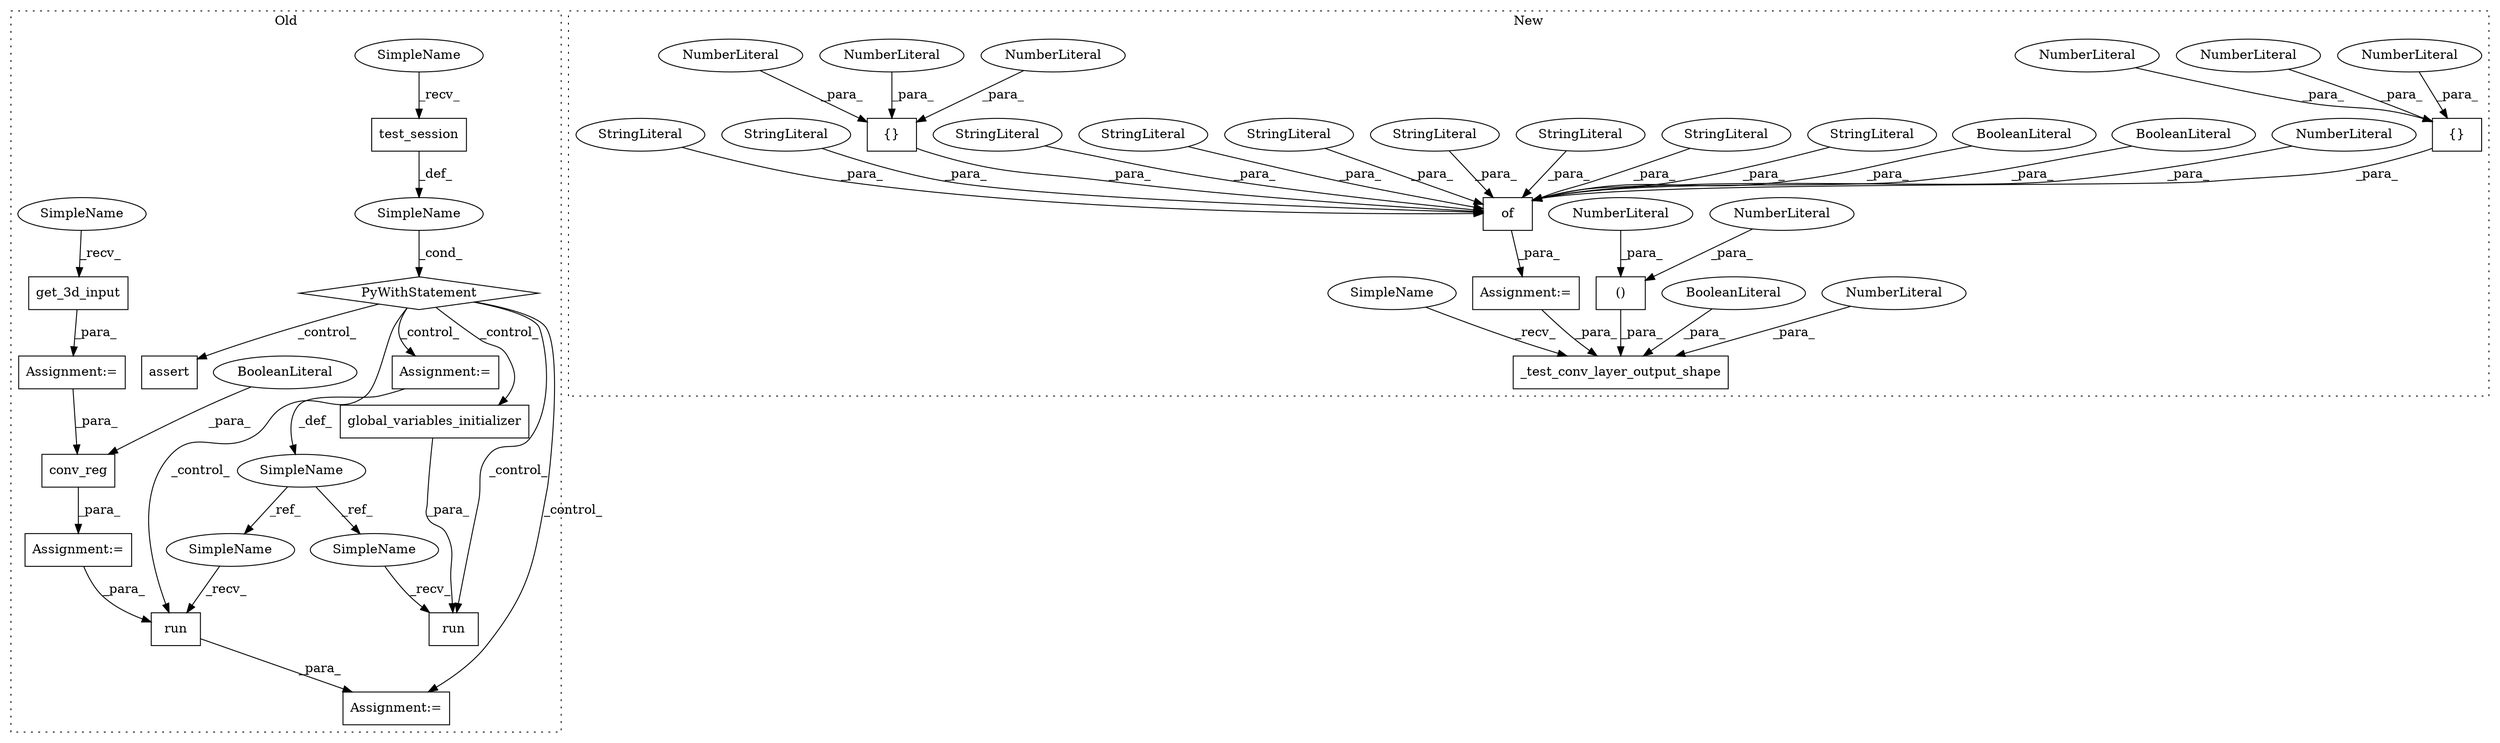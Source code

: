 digraph G {
subgraph cluster0 {
1 [label="get_3d_input" a="32" s="6941" l="14" shape="box"];
3 [label="conv_reg" a="32" s="7075,7097" l="9,1" shape="box"];
14 [label="BooleanLiteral" a="9" s="7089" l="4" shape="ellipse"];
16 [label="test_session" a="32" s="7140" l="14" shape="box"];
17 [label="global_variables_initializer" a="32" s="7200" l="30" shape="box"];
18 [label="SimpleName" a="42" s="" l="" shape="ellipse"];
19 [label="PyWithStatement" a="104" s="7125,7154" l="10,2" shape="diamond"];
20 [label="assert" a="32" s="7281,7378" l="22,1" shape="box"];
21 [label="run" a="32" s="7185,7230" l="4,1" shape="box"];
23 [label="Assignment:=" a="7" s="7245" l="1" shape="box"];
24 [label="run" a="32" s="7251,7267" l="4,1" shape="box"];
25 [label="SimpleName" a="42" s="7168" l="4" shape="ellipse"];
30 [label="Assignment:=" a="7" s="7168" l="4" shape="box"];
33 [label="Assignment:=" a="7" s="6935" l="1" shape="box"];
35 [label="Assignment:=" a="7" s="7074" l="1" shape="box"];
44 [label="SimpleName" a="42" s="7135" l="4" shape="ellipse"];
45 [label="SimpleName" a="42" s="6936" l="4" shape="ellipse"];
47 [label="SimpleName" a="42" s="7246" l="4" shape="ellipse"];
48 [label="SimpleName" a="42" s="7180" l="4" shape="ellipse"];
label = "Old";
style="dotted";
}
subgraph cluster1 {
2 [label="_test_conv_layer_output_shape" a="32" s="7389,7506" l="30,1" shape="box"];
4 [label="()" a="106" s="7438" l="58" shape="box"];
5 [label="NumberLiteral" a="34" s="7419" l="1" shape="ellipse"];
6 [label="{}" a="4" s="7224,7230" l="1,1" shape="box"];
7 [label="NumberLiteral" a="34" s="7227" l="1" shape="ellipse"];
8 [label="NumberLiteral" a="34" s="7225" l="1" shape="ellipse"];
9 [label="NumberLiteral" a="34" s="7229" l="1" shape="ellipse"];
10 [label="of" a="32" s="7179,7377" l="3,1" shape="box"];
11 [label="NumberLiteral" a="34" s="7198" l="2" shape="ellipse"];
12 [label="BooleanLiteral" a="9" s="7270" l="5" shape="ellipse"];
13 [label="BooleanLiteral" a="9" s="7286" l="4" shape="ellipse"];
15 [label="BooleanLiteral" a="9" s="7498" l="4" shape="ellipse"];
22 [label="StringLiteral" a="45" s="7276" l="9" shape="ellipse"];
26 [label="StringLiteral" a="45" s="7258" l="11" shape="ellipse"];
27 [label="StringLiteral" a="45" s="7291" l="15" shape="ellipse"];
28 [label="StringLiteral" a="45" s="7340" l="11" shape="ellipse"];
29 [label="StringLiteral" a="45" s="7352" l="7" shape="ellipse"];
31 [label="StringLiteral" a="45" s="7360" l="9" shape="ellipse"];
32 [label="StringLiteral" a="45" s="7201" l="13" shape="ellipse"];
34 [label="Assignment:=" a="7" s="7174" l="1" shape="box"];
36 [label="{}" a="4" s="7250,7256" l="1,1" shape="box"];
37 [label="NumberLiteral" a="34" s="7494" l="2" shape="ellipse"];
38 [label="NumberLiteral" a="34" s="7251" l="1" shape="ellipse"];
39 [label="NumberLiteral" a="34" s="7253" l="1" shape="ellipse"];
40 [label="NumberLiteral" a="34" s="7255" l="1" shape="ellipse"];
41 [label="NumberLiteral" a="34" s="7466" l="1" shape="ellipse"];
42 [label="StringLiteral" a="45" s="7370" l="7" shape="ellipse"];
43 [label="StringLiteral" a="45" s="7182" l="15" shape="ellipse"];
46 [label="SimpleName" a="42" s="7384" l="4" shape="ellipse"];
label = "New";
style="dotted";
}
1 -> 33 [label="_para_"];
3 -> 35 [label="_para_"];
4 -> 2 [label="_para_"];
5 -> 2 [label="_para_"];
6 -> 10 [label="_para_"];
7 -> 6 [label="_para_"];
8 -> 6 [label="_para_"];
9 -> 6 [label="_para_"];
10 -> 34 [label="_para_"];
11 -> 10 [label="_para_"];
12 -> 10 [label="_para_"];
13 -> 10 [label="_para_"];
14 -> 3 [label="_para_"];
15 -> 2 [label="_para_"];
16 -> 18 [label="_def_"];
17 -> 21 [label="_para_"];
18 -> 19 [label="_cond_"];
19 -> 21 [label="_control_"];
19 -> 24 [label="_control_"];
19 -> 23 [label="_control_"];
19 -> 30 [label="_control_"];
19 -> 17 [label="_control_"];
19 -> 20 [label="_control_"];
22 -> 10 [label="_para_"];
24 -> 23 [label="_para_"];
25 -> 47 [label="_ref_"];
25 -> 48 [label="_ref_"];
26 -> 10 [label="_para_"];
27 -> 10 [label="_para_"];
28 -> 10 [label="_para_"];
29 -> 10 [label="_para_"];
30 -> 25 [label="_def_"];
31 -> 10 [label="_para_"];
32 -> 10 [label="_para_"];
33 -> 3 [label="_para_"];
34 -> 2 [label="_para_"];
35 -> 24 [label="_para_"];
36 -> 10 [label="_para_"];
37 -> 4 [label="_para_"];
38 -> 36 [label="_para_"];
39 -> 36 [label="_para_"];
40 -> 36 [label="_para_"];
41 -> 4 [label="_para_"];
42 -> 10 [label="_para_"];
43 -> 10 [label="_para_"];
44 -> 16 [label="_recv_"];
45 -> 1 [label="_recv_"];
46 -> 2 [label="_recv_"];
47 -> 24 [label="_recv_"];
48 -> 21 [label="_recv_"];
}